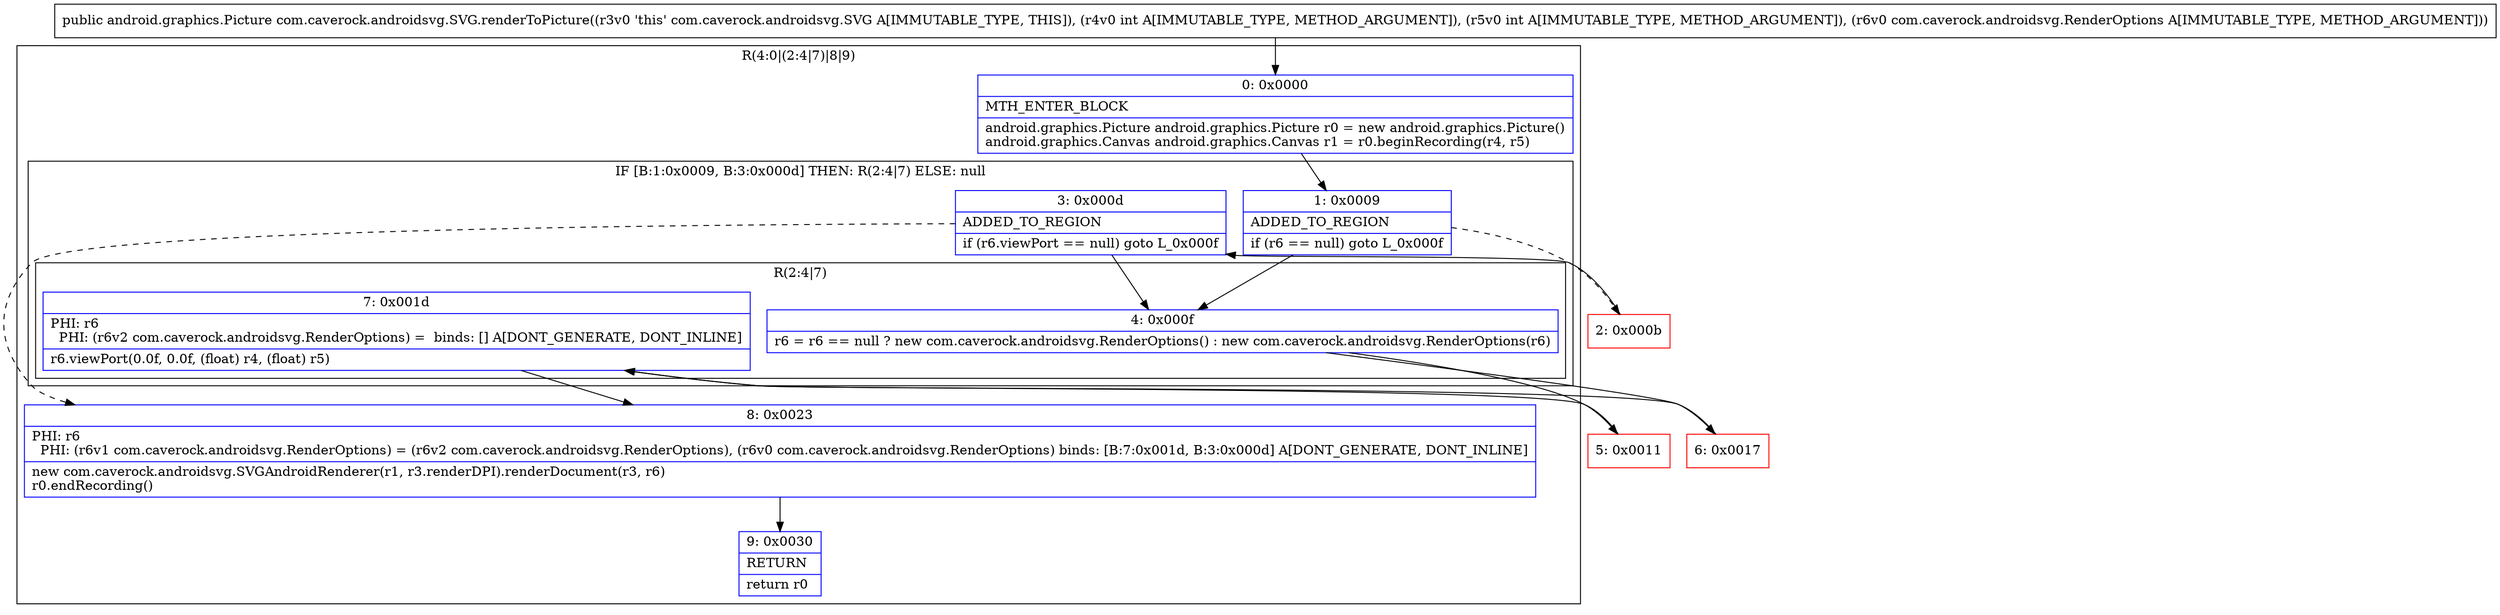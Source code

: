digraph "CFG forcom.caverock.androidsvg.SVG.renderToPicture(IILcom\/caverock\/androidsvg\/RenderOptions;)Landroid\/graphics\/Picture;" {
subgraph cluster_Region_1817020888 {
label = "R(4:0|(2:4|7)|8|9)";
node [shape=record,color=blue];
Node_0 [shape=record,label="{0\:\ 0x0000|MTH_ENTER_BLOCK\l|android.graphics.Picture android.graphics.Picture r0 = new android.graphics.Picture()\landroid.graphics.Canvas android.graphics.Canvas r1 = r0.beginRecording(r4, r5)\l}"];
subgraph cluster_IfRegion_1412681074 {
label = "IF [B:1:0x0009, B:3:0x000d] THEN: R(2:4|7) ELSE: null";
node [shape=record,color=blue];
Node_1 [shape=record,label="{1\:\ 0x0009|ADDED_TO_REGION\l|if (r6 == null) goto L_0x000f\l}"];
Node_3 [shape=record,label="{3\:\ 0x000d|ADDED_TO_REGION\l|if (r6.viewPort == null) goto L_0x000f\l}"];
subgraph cluster_Region_1852378566 {
label = "R(2:4|7)";
node [shape=record,color=blue];
Node_4 [shape=record,label="{4\:\ 0x000f|r6 = r6 == null ? new com.caverock.androidsvg.RenderOptions() : new com.caverock.androidsvg.RenderOptions(r6)\l}"];
Node_7 [shape=record,label="{7\:\ 0x001d|PHI: r6 \l  PHI: (r6v2 com.caverock.androidsvg.RenderOptions) =  binds: [] A[DONT_GENERATE, DONT_INLINE]\l|r6.viewPort(0.0f, 0.0f, (float) r4, (float) r5)\l}"];
}
}
Node_8 [shape=record,label="{8\:\ 0x0023|PHI: r6 \l  PHI: (r6v1 com.caverock.androidsvg.RenderOptions) = (r6v2 com.caverock.androidsvg.RenderOptions), (r6v0 com.caverock.androidsvg.RenderOptions) binds: [B:7:0x001d, B:3:0x000d] A[DONT_GENERATE, DONT_INLINE]\l|new com.caverock.androidsvg.SVGAndroidRenderer(r1, r3.renderDPI).renderDocument(r3, r6)\lr0.endRecording()\l}"];
Node_9 [shape=record,label="{9\:\ 0x0030|RETURN\l|return r0\l}"];
}
Node_2 [shape=record,color=red,label="{2\:\ 0x000b}"];
Node_5 [shape=record,color=red,label="{5\:\ 0x0011}"];
Node_6 [shape=record,color=red,label="{6\:\ 0x0017}"];
MethodNode[shape=record,label="{public android.graphics.Picture com.caverock.androidsvg.SVG.renderToPicture((r3v0 'this' com.caverock.androidsvg.SVG A[IMMUTABLE_TYPE, THIS]), (r4v0 int A[IMMUTABLE_TYPE, METHOD_ARGUMENT]), (r5v0 int A[IMMUTABLE_TYPE, METHOD_ARGUMENT]), (r6v0 com.caverock.androidsvg.RenderOptions A[IMMUTABLE_TYPE, METHOD_ARGUMENT])) }"];
MethodNode -> Node_0;
Node_0 -> Node_1;
Node_1 -> Node_2[style=dashed];
Node_1 -> Node_4;
Node_3 -> Node_4;
Node_3 -> Node_8[style=dashed];
Node_4 -> Node_5;
Node_4 -> Node_6;
Node_7 -> Node_8;
Node_8 -> Node_9;
Node_2 -> Node_3;
Node_5 -> Node_7;
Node_6 -> Node_7;
}

